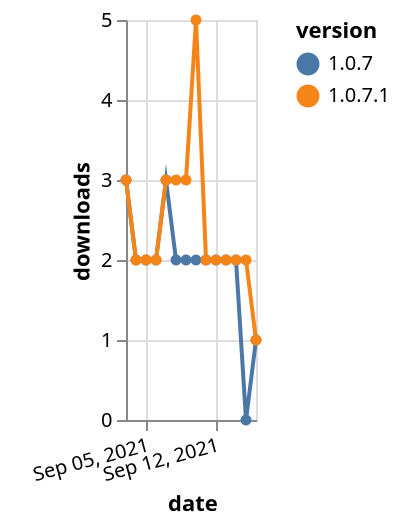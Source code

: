 {"$schema": "https://vega.github.io/schema/vega-lite/v5.json", "description": "A simple bar chart with embedded data.", "data": {"values": [{"date": "2021-09-03", "total": 50, "delta": 3, "version": "1.0.7"}, {"date": "2021-09-04", "total": 52, "delta": 2, "version": "1.0.7"}, {"date": "2021-09-05", "total": 54, "delta": 2, "version": "1.0.7"}, {"date": "2021-09-06", "total": 56, "delta": 2, "version": "1.0.7"}, {"date": "2021-09-07", "total": 59, "delta": 3, "version": "1.0.7"}, {"date": "2021-09-08", "total": 61, "delta": 2, "version": "1.0.7"}, {"date": "2021-09-09", "total": 63, "delta": 2, "version": "1.0.7"}, {"date": "2021-09-10", "total": 65, "delta": 2, "version": "1.0.7"}, {"date": "2021-09-11", "total": 67, "delta": 2, "version": "1.0.7"}, {"date": "2021-09-12", "total": 69, "delta": 2, "version": "1.0.7"}, {"date": "2021-09-13", "total": 71, "delta": 2, "version": "1.0.7"}, {"date": "2021-09-14", "total": 73, "delta": 2, "version": "1.0.7"}, {"date": "2021-09-15", "total": 73, "delta": 0, "version": "1.0.7"}, {"date": "2021-09-16", "total": 74, "delta": 1, "version": "1.0.7"}, {"date": "2021-09-03", "total": 36, "delta": 3, "version": "1.0.7.1"}, {"date": "2021-09-04", "total": 38, "delta": 2, "version": "1.0.7.1"}, {"date": "2021-09-05", "total": 40, "delta": 2, "version": "1.0.7.1"}, {"date": "2021-09-06", "total": 42, "delta": 2, "version": "1.0.7.1"}, {"date": "2021-09-07", "total": 45, "delta": 3, "version": "1.0.7.1"}, {"date": "2021-09-08", "total": 48, "delta": 3, "version": "1.0.7.1"}, {"date": "2021-09-09", "total": 51, "delta": 3, "version": "1.0.7.1"}, {"date": "2021-09-10", "total": 56, "delta": 5, "version": "1.0.7.1"}, {"date": "2021-09-11", "total": 58, "delta": 2, "version": "1.0.7.1"}, {"date": "2021-09-12", "total": 60, "delta": 2, "version": "1.0.7.1"}, {"date": "2021-09-13", "total": 62, "delta": 2, "version": "1.0.7.1"}, {"date": "2021-09-14", "total": 64, "delta": 2, "version": "1.0.7.1"}, {"date": "2021-09-15", "total": 66, "delta": 2, "version": "1.0.7.1"}, {"date": "2021-09-16", "total": 67, "delta": 1, "version": "1.0.7.1"}]}, "width": "container", "mark": {"type": "line", "point": {"filled": true}}, "encoding": {"x": {"field": "date", "type": "temporal", "timeUnit": "yearmonthdate", "title": "date", "axis": {"labelAngle": -15}}, "y": {"field": "delta", "type": "quantitative", "title": "downloads"}, "color": {"field": "version", "type": "nominal"}, "tooltip": {"field": "delta"}}}